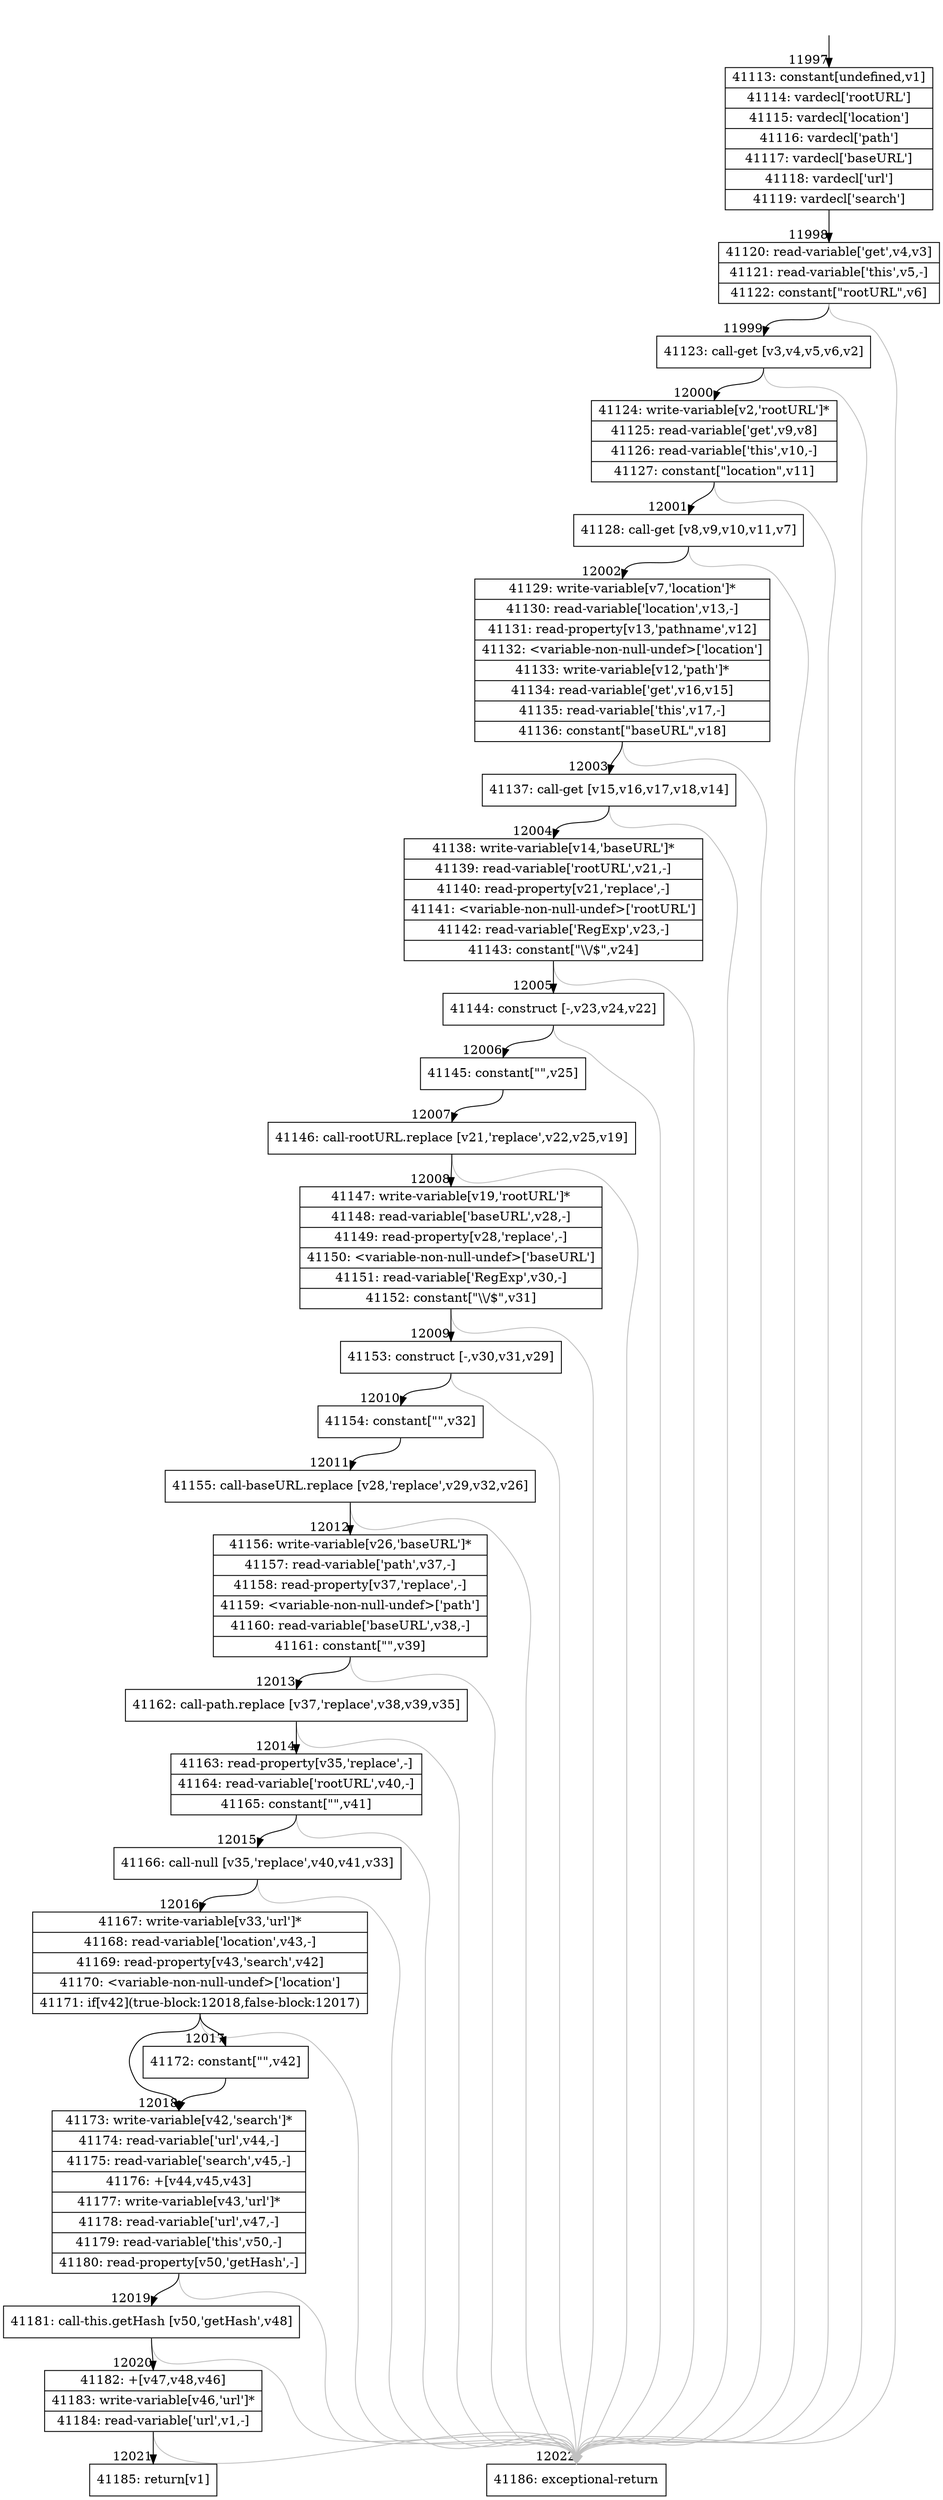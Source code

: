 digraph {
rankdir="TD"
BB_entry989[shape=none,label=""];
BB_entry989 -> BB11997 [tailport=s, headport=n, headlabel="    11997"]
BB11997 [shape=record label="{41113: constant[undefined,v1]|41114: vardecl['rootURL']|41115: vardecl['location']|41116: vardecl['path']|41117: vardecl['baseURL']|41118: vardecl['url']|41119: vardecl['search']}" ] 
BB11997 -> BB11998 [tailport=s, headport=n, headlabel="      11998"]
BB11998 [shape=record label="{41120: read-variable['get',v4,v3]|41121: read-variable['this',v5,-]|41122: constant[\"rootURL\",v6]}" ] 
BB11998 -> BB11999 [tailport=s, headport=n, headlabel="      11999"]
BB11998 -> BB12022 [tailport=s, headport=n, color=gray, headlabel="      12022"]
BB11999 [shape=record label="{41123: call-get [v3,v4,v5,v6,v2]}" ] 
BB11999 -> BB12000 [tailport=s, headport=n, headlabel="      12000"]
BB11999 -> BB12022 [tailport=s, headport=n, color=gray]
BB12000 [shape=record label="{41124: write-variable[v2,'rootURL']*|41125: read-variable['get',v9,v8]|41126: read-variable['this',v10,-]|41127: constant[\"location\",v11]}" ] 
BB12000 -> BB12001 [tailport=s, headport=n, headlabel="      12001"]
BB12000 -> BB12022 [tailport=s, headport=n, color=gray]
BB12001 [shape=record label="{41128: call-get [v8,v9,v10,v11,v7]}" ] 
BB12001 -> BB12002 [tailport=s, headport=n, headlabel="      12002"]
BB12001 -> BB12022 [tailport=s, headport=n, color=gray]
BB12002 [shape=record label="{41129: write-variable[v7,'location']*|41130: read-variable['location',v13,-]|41131: read-property[v13,'pathname',v12]|41132: \<variable-non-null-undef\>['location']|41133: write-variable[v12,'path']*|41134: read-variable['get',v16,v15]|41135: read-variable['this',v17,-]|41136: constant[\"baseURL\",v18]}" ] 
BB12002 -> BB12003 [tailport=s, headport=n, headlabel="      12003"]
BB12002 -> BB12022 [tailport=s, headport=n, color=gray]
BB12003 [shape=record label="{41137: call-get [v15,v16,v17,v18,v14]}" ] 
BB12003 -> BB12004 [tailport=s, headport=n, headlabel="      12004"]
BB12003 -> BB12022 [tailport=s, headport=n, color=gray]
BB12004 [shape=record label="{41138: write-variable[v14,'baseURL']*|41139: read-variable['rootURL',v21,-]|41140: read-property[v21,'replace',-]|41141: \<variable-non-null-undef\>['rootURL']|41142: read-variable['RegExp',v23,-]|41143: constant[\"\\\\/$\",v24]}" ] 
BB12004 -> BB12005 [tailport=s, headport=n, headlabel="      12005"]
BB12004 -> BB12022 [tailport=s, headport=n, color=gray]
BB12005 [shape=record label="{41144: construct [-,v23,v24,v22]}" ] 
BB12005 -> BB12006 [tailport=s, headport=n, headlabel="      12006"]
BB12005 -> BB12022 [tailport=s, headport=n, color=gray]
BB12006 [shape=record label="{41145: constant[\"\",v25]}" ] 
BB12006 -> BB12007 [tailport=s, headport=n, headlabel="      12007"]
BB12007 [shape=record label="{41146: call-rootURL.replace [v21,'replace',v22,v25,v19]}" ] 
BB12007 -> BB12008 [tailport=s, headport=n, headlabel="      12008"]
BB12007 -> BB12022 [tailport=s, headport=n, color=gray]
BB12008 [shape=record label="{41147: write-variable[v19,'rootURL']*|41148: read-variable['baseURL',v28,-]|41149: read-property[v28,'replace',-]|41150: \<variable-non-null-undef\>['baseURL']|41151: read-variable['RegExp',v30,-]|41152: constant[\"\\\\/$\",v31]}" ] 
BB12008 -> BB12009 [tailport=s, headport=n, headlabel="      12009"]
BB12008 -> BB12022 [tailport=s, headport=n, color=gray]
BB12009 [shape=record label="{41153: construct [-,v30,v31,v29]}" ] 
BB12009 -> BB12010 [tailport=s, headport=n, headlabel="      12010"]
BB12009 -> BB12022 [tailport=s, headport=n, color=gray]
BB12010 [shape=record label="{41154: constant[\"\",v32]}" ] 
BB12010 -> BB12011 [tailport=s, headport=n, headlabel="      12011"]
BB12011 [shape=record label="{41155: call-baseURL.replace [v28,'replace',v29,v32,v26]}" ] 
BB12011 -> BB12012 [tailport=s, headport=n, headlabel="      12012"]
BB12011 -> BB12022 [tailport=s, headport=n, color=gray]
BB12012 [shape=record label="{41156: write-variable[v26,'baseURL']*|41157: read-variable['path',v37,-]|41158: read-property[v37,'replace',-]|41159: \<variable-non-null-undef\>['path']|41160: read-variable['baseURL',v38,-]|41161: constant[\"\",v39]}" ] 
BB12012 -> BB12013 [tailport=s, headport=n, headlabel="      12013"]
BB12012 -> BB12022 [tailport=s, headport=n, color=gray]
BB12013 [shape=record label="{41162: call-path.replace [v37,'replace',v38,v39,v35]}" ] 
BB12013 -> BB12014 [tailport=s, headport=n, headlabel="      12014"]
BB12013 -> BB12022 [tailport=s, headport=n, color=gray]
BB12014 [shape=record label="{41163: read-property[v35,'replace',-]|41164: read-variable['rootURL',v40,-]|41165: constant[\"\",v41]}" ] 
BB12014 -> BB12015 [tailport=s, headport=n, headlabel="      12015"]
BB12014 -> BB12022 [tailport=s, headport=n, color=gray]
BB12015 [shape=record label="{41166: call-null [v35,'replace',v40,v41,v33]}" ] 
BB12015 -> BB12016 [tailport=s, headport=n, headlabel="      12016"]
BB12015 -> BB12022 [tailport=s, headport=n, color=gray]
BB12016 [shape=record label="{41167: write-variable[v33,'url']*|41168: read-variable['location',v43,-]|41169: read-property[v43,'search',v42]|41170: \<variable-non-null-undef\>['location']|41171: if[v42](true-block:12018,false-block:12017)}" ] 
BB12016 -> BB12018 [tailport=s, headport=n, headlabel="      12018"]
BB12016 -> BB12017 [tailport=s, headport=n, headlabel="      12017"]
BB12016 -> BB12022 [tailport=s, headport=n, color=gray]
BB12017 [shape=record label="{41172: constant[\"\",v42]}" ] 
BB12017 -> BB12018 [tailport=s, headport=n]
BB12018 [shape=record label="{41173: write-variable[v42,'search']*|41174: read-variable['url',v44,-]|41175: read-variable['search',v45,-]|41176: +[v44,v45,v43]|41177: write-variable[v43,'url']*|41178: read-variable['url',v47,-]|41179: read-variable['this',v50,-]|41180: read-property[v50,'getHash',-]}" ] 
BB12018 -> BB12019 [tailport=s, headport=n, headlabel="      12019"]
BB12018 -> BB12022 [tailport=s, headport=n, color=gray]
BB12019 [shape=record label="{41181: call-this.getHash [v50,'getHash',v48]}" ] 
BB12019 -> BB12020 [tailport=s, headport=n, headlabel="      12020"]
BB12019 -> BB12022 [tailport=s, headport=n, color=gray]
BB12020 [shape=record label="{41182: +[v47,v48,v46]|41183: write-variable[v46,'url']*|41184: read-variable['url',v1,-]}" ] 
BB12020 -> BB12021 [tailport=s, headport=n, headlabel="      12021"]
BB12020 -> BB12022 [tailport=s, headport=n, color=gray]
BB12021 [shape=record label="{41185: return[v1]}" ] 
BB12022 [shape=record label="{41186: exceptional-return}" ] 
//#$~ 22149
}
